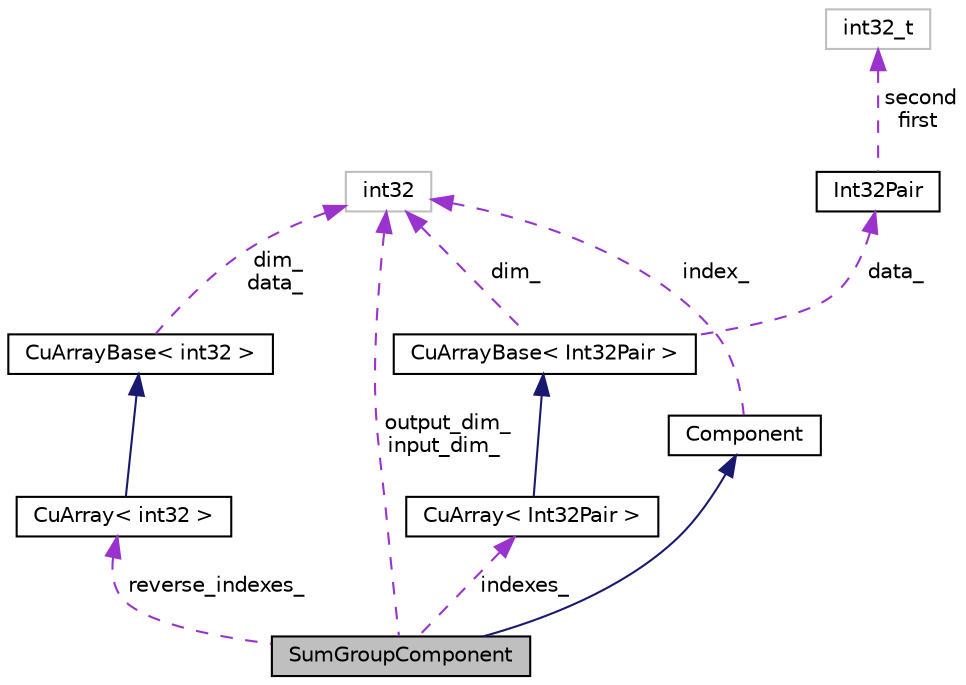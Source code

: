 digraph "SumGroupComponent"
{
  edge [fontname="Helvetica",fontsize="10",labelfontname="Helvetica",labelfontsize="10"];
  node [fontname="Helvetica",fontsize="10",shape=record];
  Node2 [label="SumGroupComponent",height=0.2,width=0.4,color="black", fillcolor="grey75", style="filled", fontcolor="black"];
  Node3 -> Node2 [dir="back",color="midnightblue",fontsize="10",style="solid",fontname="Helvetica"];
  Node3 [label="Component",height=0.2,width=0.4,color="black", fillcolor="white", style="filled",URL="$classkaldi_1_1nnet2_1_1Component.html",tooltip="Abstract class, basic element of the network, it is a box with defined inputs, outputs, and tranformation functions interface. "];
  Node4 -> Node3 [dir="back",color="darkorchid3",fontsize="10",style="dashed",label=" index_" ,fontname="Helvetica"];
  Node4 [label="int32",height=0.2,width=0.4,color="grey75", fillcolor="white", style="filled"];
  Node5 -> Node2 [dir="back",color="darkorchid3",fontsize="10",style="dashed",label=" indexes_" ,fontname="Helvetica"];
  Node5 [label="CuArray\< Int32Pair \>",height=0.2,width=0.4,color="black", fillcolor="white", style="filled",URL="$classkaldi_1_1CuArray.html"];
  Node6 -> Node5 [dir="back",color="midnightblue",fontsize="10",style="solid",fontname="Helvetica"];
  Node6 [label="CuArrayBase\< Int32Pair \>",height=0.2,width=0.4,color="black", fillcolor="white", style="filled",URL="$classkaldi_1_1CuArrayBase.html"];
  Node7 -> Node6 [dir="back",color="darkorchid3",fontsize="10",style="dashed",label=" data_" ,fontname="Helvetica"];
  Node7 [label="Int32Pair",height=0.2,width=0.4,color="black", fillcolor="white", style="filled",URL="$structInt32Pair.html"];
  Node8 -> Node7 [dir="back",color="darkorchid3",fontsize="10",style="dashed",label=" second\nfirst" ,fontname="Helvetica"];
  Node8 [label="int32_t",height=0.2,width=0.4,color="grey75", fillcolor="white", style="filled"];
  Node4 -> Node6 [dir="back",color="darkorchid3",fontsize="10",style="dashed",label=" dim_" ,fontname="Helvetica"];
  Node9 -> Node2 [dir="back",color="darkorchid3",fontsize="10",style="dashed",label=" reverse_indexes_" ,fontname="Helvetica"];
  Node9 [label="CuArray\< int32 \>",height=0.2,width=0.4,color="black", fillcolor="white", style="filled",URL="$classkaldi_1_1CuArray.html"];
  Node10 -> Node9 [dir="back",color="midnightblue",fontsize="10",style="solid",fontname="Helvetica"];
  Node10 [label="CuArrayBase\< int32 \>",height=0.2,width=0.4,color="black", fillcolor="white", style="filled",URL="$classkaldi_1_1CuArrayBase.html"];
  Node4 -> Node10 [dir="back",color="darkorchid3",fontsize="10",style="dashed",label=" dim_\ndata_" ,fontname="Helvetica"];
  Node4 -> Node2 [dir="back",color="darkorchid3",fontsize="10",style="dashed",label=" output_dim_\ninput_dim_" ,fontname="Helvetica"];
}
